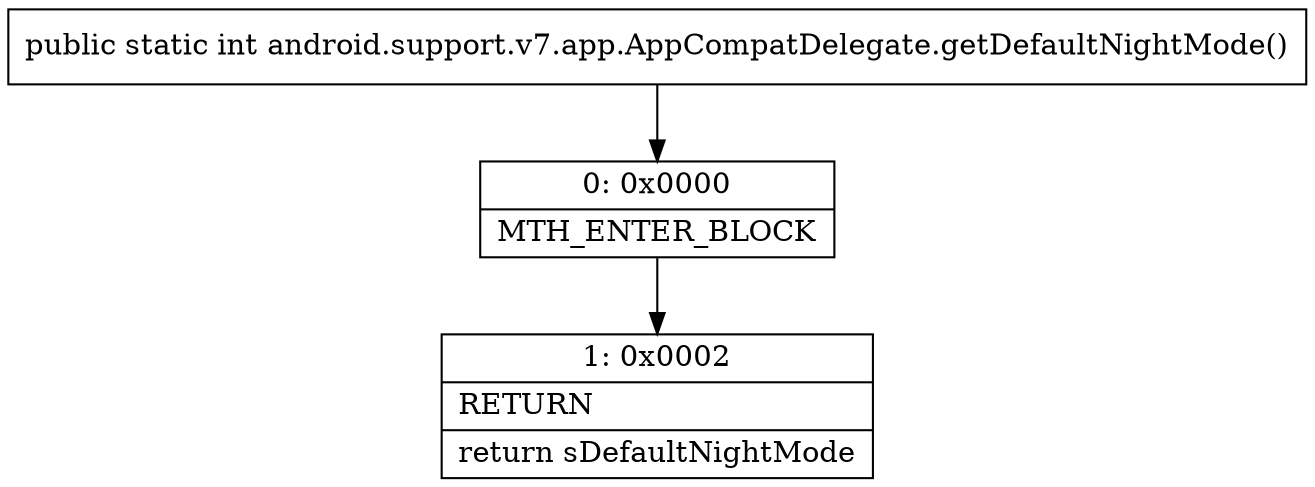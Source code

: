 digraph "CFG forandroid.support.v7.app.AppCompatDelegate.getDefaultNightMode()I" {
Node_0 [shape=record,label="{0\:\ 0x0000|MTH_ENTER_BLOCK\l}"];
Node_1 [shape=record,label="{1\:\ 0x0002|RETURN\l|return sDefaultNightMode\l}"];
MethodNode[shape=record,label="{public static int android.support.v7.app.AppCompatDelegate.getDefaultNightMode() }"];
MethodNode -> Node_0;
Node_0 -> Node_1;
}

